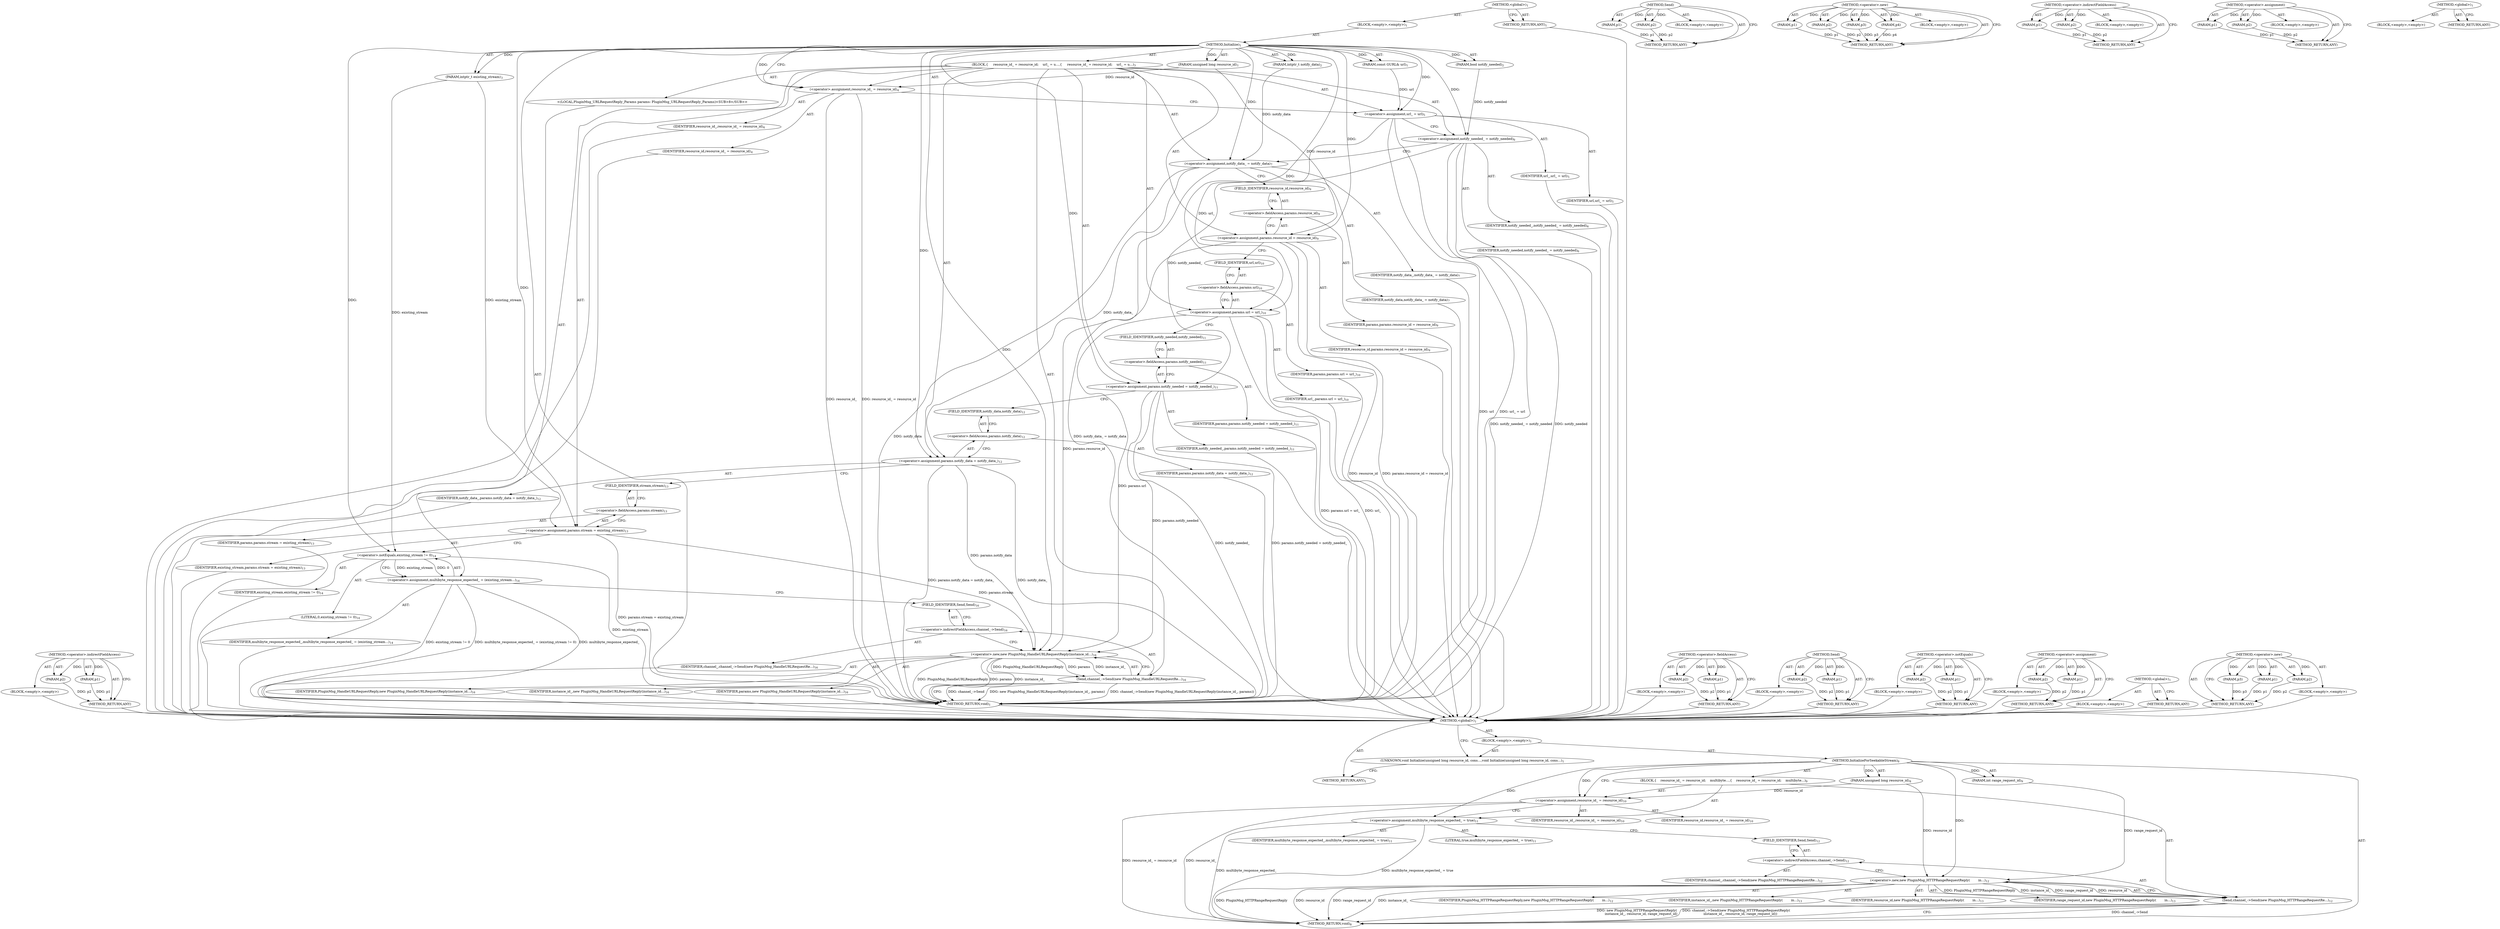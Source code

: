 digraph "&lt;global&gt;" {
vulnerable_115 [label=<(METHOD,&lt;operator&gt;.indirectFieldAccess)>];
vulnerable_116 [label=<(PARAM,p1)>];
vulnerable_117 [label=<(PARAM,p2)>];
vulnerable_118 [label=<(BLOCK,&lt;empty&gt;,&lt;empty&gt;)>];
vulnerable_119 [label=<(METHOD_RETURN,ANY)>];
vulnerable_6 [label=<(METHOD,&lt;global&gt;)<SUB>1</SUB>>];
vulnerable_7 [label=<(BLOCK,&lt;empty&gt;,&lt;empty&gt;)<SUB>1</SUB>>];
vulnerable_8 [label=<(METHOD,Initialize)<SUB>1</SUB>>];
vulnerable_9 [label=<(PARAM,unsigned long resource_id)<SUB>1</SUB>>];
vulnerable_10 [label=<(PARAM,const GURL&amp; url)<SUB>1</SUB>>];
vulnerable_11 [label=<(PARAM,bool notify_needed)<SUB>2</SUB>>];
vulnerable_12 [label=<(PARAM,intptr_t notify_data)<SUB>2</SUB>>];
vulnerable_13 [label=<(PARAM,intptr_t existing_stream)<SUB>3</SUB>>];
vulnerable_14 [label=<(BLOCK,{
     resource_id_ = resource_id;
    url_ = u...,{
     resource_id_ = resource_id;
    url_ = u...)<SUB>3</SUB>>];
vulnerable_15 [label=<(&lt;operator&gt;.assignment,resource_id_ = resource_id)<SUB>4</SUB>>];
vulnerable_16 [label=<(IDENTIFIER,resource_id_,resource_id_ = resource_id)<SUB>4</SUB>>];
vulnerable_17 [label=<(IDENTIFIER,resource_id,resource_id_ = resource_id)<SUB>4</SUB>>];
vulnerable_18 [label=<(&lt;operator&gt;.assignment,url_ = url)<SUB>5</SUB>>];
vulnerable_19 [label=<(IDENTIFIER,url_,url_ = url)<SUB>5</SUB>>];
vulnerable_20 [label=<(IDENTIFIER,url,url_ = url)<SUB>5</SUB>>];
vulnerable_21 [label=<(&lt;operator&gt;.assignment,notify_needed_ = notify_needed)<SUB>6</SUB>>];
vulnerable_22 [label=<(IDENTIFIER,notify_needed_,notify_needed_ = notify_needed)<SUB>6</SUB>>];
vulnerable_23 [label=<(IDENTIFIER,notify_needed,notify_needed_ = notify_needed)<SUB>6</SUB>>];
vulnerable_24 [label=<(&lt;operator&gt;.assignment,notify_data_ = notify_data)<SUB>7</SUB>>];
vulnerable_25 [label=<(IDENTIFIER,notify_data_,notify_data_ = notify_data)<SUB>7</SUB>>];
vulnerable_26 [label=<(IDENTIFIER,notify_data,notify_data_ = notify_data)<SUB>7</SUB>>];
vulnerable_27 [label="<(LOCAL,PluginMsg_URLRequestReply_Params params: PluginMsg_URLRequestReply_Params)<SUB>8</SUB>>"];
vulnerable_28 [label=<(&lt;operator&gt;.assignment,params.resource_id = resource_id)<SUB>9</SUB>>];
vulnerable_29 [label=<(&lt;operator&gt;.fieldAccess,params.resource_id)<SUB>9</SUB>>];
vulnerable_30 [label=<(IDENTIFIER,params,params.resource_id = resource_id)<SUB>9</SUB>>];
vulnerable_31 [label=<(FIELD_IDENTIFIER,resource_id,resource_id)<SUB>9</SUB>>];
vulnerable_32 [label=<(IDENTIFIER,resource_id,params.resource_id = resource_id)<SUB>9</SUB>>];
vulnerable_33 [label=<(&lt;operator&gt;.assignment,params.url = url_)<SUB>10</SUB>>];
vulnerable_34 [label=<(&lt;operator&gt;.fieldAccess,params.url)<SUB>10</SUB>>];
vulnerable_35 [label=<(IDENTIFIER,params,params.url = url_)<SUB>10</SUB>>];
vulnerable_36 [label=<(FIELD_IDENTIFIER,url,url)<SUB>10</SUB>>];
vulnerable_37 [label=<(IDENTIFIER,url_,params.url = url_)<SUB>10</SUB>>];
vulnerable_38 [label=<(&lt;operator&gt;.assignment,params.notify_needed = notify_needed_)<SUB>11</SUB>>];
vulnerable_39 [label=<(&lt;operator&gt;.fieldAccess,params.notify_needed)<SUB>11</SUB>>];
vulnerable_40 [label=<(IDENTIFIER,params,params.notify_needed = notify_needed_)<SUB>11</SUB>>];
vulnerable_41 [label=<(FIELD_IDENTIFIER,notify_needed,notify_needed)<SUB>11</SUB>>];
vulnerable_42 [label=<(IDENTIFIER,notify_needed_,params.notify_needed = notify_needed_)<SUB>11</SUB>>];
vulnerable_43 [label=<(&lt;operator&gt;.assignment,params.notify_data = notify_data_)<SUB>12</SUB>>];
vulnerable_44 [label=<(&lt;operator&gt;.fieldAccess,params.notify_data)<SUB>12</SUB>>];
vulnerable_45 [label=<(IDENTIFIER,params,params.notify_data = notify_data_)<SUB>12</SUB>>];
vulnerable_46 [label=<(FIELD_IDENTIFIER,notify_data,notify_data)<SUB>12</SUB>>];
vulnerable_47 [label=<(IDENTIFIER,notify_data_,params.notify_data = notify_data_)<SUB>12</SUB>>];
vulnerable_48 [label=<(&lt;operator&gt;.assignment,params.stream = existing_stream)<SUB>13</SUB>>];
vulnerable_49 [label=<(&lt;operator&gt;.fieldAccess,params.stream)<SUB>13</SUB>>];
vulnerable_50 [label=<(IDENTIFIER,params,params.stream = existing_stream)<SUB>13</SUB>>];
vulnerable_51 [label=<(FIELD_IDENTIFIER,stream,stream)<SUB>13</SUB>>];
vulnerable_52 [label=<(IDENTIFIER,existing_stream,params.stream = existing_stream)<SUB>13</SUB>>];
vulnerable_53 [label=<(&lt;operator&gt;.assignment,multibyte_response_expected_ = (existing_stream...)<SUB>14</SUB>>];
vulnerable_54 [label=<(IDENTIFIER,multibyte_response_expected_,multibyte_response_expected_ = (existing_stream...)<SUB>14</SUB>>];
vulnerable_55 [label=<(&lt;operator&gt;.notEquals,existing_stream != 0)<SUB>14</SUB>>];
vulnerable_56 [label=<(IDENTIFIER,existing_stream,existing_stream != 0)<SUB>14</SUB>>];
vulnerable_57 [label=<(LITERAL,0,existing_stream != 0)<SUB>14</SUB>>];
vulnerable_58 [label=<(Send,channel_-&gt;Send(new PluginMsg_HandleURLRequestRe...)<SUB>16</SUB>>];
vulnerable_59 [label=<(&lt;operator&gt;.indirectFieldAccess,channel_-&gt;Send)<SUB>16</SUB>>];
vulnerable_60 [label=<(IDENTIFIER,channel_,channel_-&gt;Send(new PluginMsg_HandleURLRequestRe...)<SUB>16</SUB>>];
vulnerable_61 [label=<(FIELD_IDENTIFIER,Send,Send)<SUB>16</SUB>>];
vulnerable_62 [label=<(&lt;operator&gt;.new,new PluginMsg_HandleURLRequestReply(instance_id...)<SUB>16</SUB>>];
vulnerable_63 [label=<(IDENTIFIER,PluginMsg_HandleURLRequestReply,new PluginMsg_HandleURLRequestReply(instance_id...)<SUB>16</SUB>>];
vulnerable_64 [label=<(IDENTIFIER,instance_id_,new PluginMsg_HandleURLRequestReply(instance_id...)<SUB>16</SUB>>];
vulnerable_65 [label=<(IDENTIFIER,params,new PluginMsg_HandleURLRequestReply(instance_id...)<SUB>16</SUB>>];
vulnerable_66 [label=<(METHOD_RETURN,void)<SUB>1</SUB>>];
vulnerable_68 [label=<(METHOD_RETURN,ANY)<SUB>1</SUB>>];
vulnerable_100 [label=<(METHOD,&lt;operator&gt;.fieldAccess)>];
vulnerable_101 [label=<(PARAM,p1)>];
vulnerable_102 [label=<(PARAM,p2)>];
vulnerable_103 [label=<(BLOCK,&lt;empty&gt;,&lt;empty&gt;)>];
vulnerable_104 [label=<(METHOD_RETURN,ANY)>];
vulnerable_110 [label=<(METHOD,Send)>];
vulnerable_111 [label=<(PARAM,p1)>];
vulnerable_112 [label=<(PARAM,p2)>];
vulnerable_113 [label=<(BLOCK,&lt;empty&gt;,&lt;empty&gt;)>];
vulnerable_114 [label=<(METHOD_RETURN,ANY)>];
vulnerable_105 [label=<(METHOD,&lt;operator&gt;.notEquals)>];
vulnerable_106 [label=<(PARAM,p1)>];
vulnerable_107 [label=<(PARAM,p2)>];
vulnerable_108 [label=<(BLOCK,&lt;empty&gt;,&lt;empty&gt;)>];
vulnerable_109 [label=<(METHOD_RETURN,ANY)>];
vulnerable_95 [label=<(METHOD,&lt;operator&gt;.assignment)>];
vulnerable_96 [label=<(PARAM,p1)>];
vulnerable_97 [label=<(PARAM,p2)>];
vulnerable_98 [label=<(BLOCK,&lt;empty&gt;,&lt;empty&gt;)>];
vulnerable_99 [label=<(METHOD_RETURN,ANY)>];
vulnerable_89 [label=<(METHOD,&lt;global&gt;)<SUB>1</SUB>>];
vulnerable_90 [label=<(BLOCK,&lt;empty&gt;,&lt;empty&gt;)>];
vulnerable_91 [label=<(METHOD_RETURN,ANY)>];
vulnerable_120 [label=<(METHOD,&lt;operator&gt;.new)>];
vulnerable_121 [label=<(PARAM,p1)>];
vulnerable_122 [label=<(PARAM,p2)>];
vulnerable_123 [label=<(PARAM,p3)>];
vulnerable_124 [label=<(BLOCK,&lt;empty&gt;,&lt;empty&gt;)>];
vulnerable_125 [label=<(METHOD_RETURN,ANY)>];
fixed_6 [label=<(METHOD,&lt;global&gt;)<SUB>1</SUB>>];
fixed_7 [label=<(BLOCK,&lt;empty&gt;,&lt;empty&gt;)<SUB>1</SUB>>];
fixed_8 [label=<(UNKNOWN,void Initialize(unsigned long resource_id, cons...,void Initialize(unsigned long resource_id, cons...)<SUB>1</SUB>>];
fixed_9 [label=<(METHOD,InitializeForSeekableStream)<SUB>8</SUB>>];
fixed_10 [label=<(PARAM,unsigned long resource_id)<SUB>8</SUB>>];
fixed_11 [label=<(PARAM,int range_request_id)<SUB>9</SUB>>];
fixed_12 [label=<(BLOCK,{
    resource_id_ = resource_id;
    multibyte...,{
    resource_id_ = resource_id;
    multibyte...)<SUB>9</SUB>>];
fixed_13 [label=<(&lt;operator&gt;.assignment,resource_id_ = resource_id)<SUB>10</SUB>>];
fixed_14 [label=<(IDENTIFIER,resource_id_,resource_id_ = resource_id)<SUB>10</SUB>>];
fixed_15 [label=<(IDENTIFIER,resource_id,resource_id_ = resource_id)<SUB>10</SUB>>];
fixed_16 [label=<(&lt;operator&gt;.assignment,multibyte_response_expected_ = true)<SUB>11</SUB>>];
fixed_17 [label=<(IDENTIFIER,multibyte_response_expected_,multibyte_response_expected_ = true)<SUB>11</SUB>>];
fixed_18 [label=<(LITERAL,true,multibyte_response_expected_ = true)<SUB>11</SUB>>];
fixed_19 [label=<(Send,channel_-&gt;Send(new PluginMsg_HTTPRangeRequestRe...)<SUB>12</SUB>>];
fixed_20 [label=<(&lt;operator&gt;.indirectFieldAccess,channel_-&gt;Send)<SUB>12</SUB>>];
fixed_21 [label=<(IDENTIFIER,channel_,channel_-&gt;Send(new PluginMsg_HTTPRangeRequestRe...)<SUB>12</SUB>>];
fixed_22 [label=<(FIELD_IDENTIFIER,Send,Send)<SUB>12</SUB>>];
fixed_23 [label=<(&lt;operator&gt;.new,new PluginMsg_HTTPRangeRequestReply(
        in...)<SUB>12</SUB>>];
fixed_24 [label=<(IDENTIFIER,PluginMsg_HTTPRangeRequestReply,new PluginMsg_HTTPRangeRequestReply(
        in...)<SUB>12</SUB>>];
fixed_25 [label=<(IDENTIFIER,instance_id_,new PluginMsg_HTTPRangeRequestReply(
        in...)<SUB>13</SUB>>];
fixed_26 [label=<(IDENTIFIER,resource_id,new PluginMsg_HTTPRangeRequestReply(
        in...)<SUB>13</SUB>>];
fixed_27 [label=<(IDENTIFIER,range_request_id,new PluginMsg_HTTPRangeRequestReply(
        in...)<SUB>13</SUB>>];
fixed_28 [label=<(METHOD_RETURN,void)<SUB>8</SUB>>];
fixed_30 [label=<(METHOD_RETURN,ANY)<SUB>1</SUB>>];
fixed_56 [label=<(METHOD,Send)>];
fixed_57 [label=<(PARAM,p1)>];
fixed_58 [label=<(PARAM,p2)>];
fixed_59 [label=<(BLOCK,&lt;empty&gt;,&lt;empty&gt;)>];
fixed_60 [label=<(METHOD_RETURN,ANY)>];
fixed_66 [label=<(METHOD,&lt;operator&gt;.new)>];
fixed_67 [label=<(PARAM,p1)>];
fixed_68 [label=<(PARAM,p2)>];
fixed_69 [label=<(PARAM,p3)>];
fixed_70 [label=<(PARAM,p4)>];
fixed_71 [label=<(BLOCK,&lt;empty&gt;,&lt;empty&gt;)>];
fixed_72 [label=<(METHOD_RETURN,ANY)>];
fixed_61 [label=<(METHOD,&lt;operator&gt;.indirectFieldAccess)>];
fixed_62 [label=<(PARAM,p1)>];
fixed_63 [label=<(PARAM,p2)>];
fixed_64 [label=<(BLOCK,&lt;empty&gt;,&lt;empty&gt;)>];
fixed_65 [label=<(METHOD_RETURN,ANY)>];
fixed_51 [label=<(METHOD,&lt;operator&gt;.assignment)>];
fixed_52 [label=<(PARAM,p1)>];
fixed_53 [label=<(PARAM,p2)>];
fixed_54 [label=<(BLOCK,&lt;empty&gt;,&lt;empty&gt;)>];
fixed_55 [label=<(METHOD_RETURN,ANY)>];
fixed_45 [label=<(METHOD,&lt;global&gt;)<SUB>1</SUB>>];
fixed_46 [label=<(BLOCK,&lt;empty&gt;,&lt;empty&gt;)>];
fixed_47 [label=<(METHOD_RETURN,ANY)>];
vulnerable_115 -> vulnerable_116  [key=0, label="AST: "];
vulnerable_115 -> vulnerable_116  [key=1, label="DDG: "];
vulnerable_115 -> vulnerable_118  [key=0, label="AST: "];
vulnerable_115 -> vulnerable_117  [key=0, label="AST: "];
vulnerable_115 -> vulnerable_117  [key=1, label="DDG: "];
vulnerable_115 -> vulnerable_119  [key=0, label="AST: "];
vulnerable_115 -> vulnerable_119  [key=1, label="CFG: "];
vulnerable_116 -> vulnerable_119  [key=0, label="DDG: p1"];
vulnerable_117 -> vulnerable_119  [key=0, label="DDG: p2"];
vulnerable_118 -> fixed_6  [key=0];
vulnerable_119 -> fixed_6  [key=0];
vulnerable_6 -> vulnerable_7  [key=0, label="AST: "];
vulnerable_6 -> vulnerable_68  [key=0, label="AST: "];
vulnerable_6 -> vulnerable_68  [key=1, label="CFG: "];
vulnerable_7 -> vulnerable_8  [key=0, label="AST: "];
vulnerable_8 -> vulnerable_9  [key=0, label="AST: "];
vulnerable_8 -> vulnerable_9  [key=1, label="DDG: "];
vulnerable_8 -> vulnerable_10  [key=0, label="AST: "];
vulnerable_8 -> vulnerable_10  [key=1, label="DDG: "];
vulnerable_8 -> vulnerable_11  [key=0, label="AST: "];
vulnerable_8 -> vulnerable_11  [key=1, label="DDG: "];
vulnerable_8 -> vulnerable_12  [key=0, label="AST: "];
vulnerable_8 -> vulnerable_12  [key=1, label="DDG: "];
vulnerable_8 -> vulnerable_13  [key=0, label="AST: "];
vulnerable_8 -> vulnerable_13  [key=1, label="DDG: "];
vulnerable_8 -> vulnerable_14  [key=0, label="AST: "];
vulnerable_8 -> vulnerable_66  [key=0, label="AST: "];
vulnerable_8 -> vulnerable_15  [key=0, label="CFG: "];
vulnerable_8 -> vulnerable_15  [key=1, label="DDG: "];
vulnerable_8 -> vulnerable_18  [key=0, label="DDG: "];
vulnerable_8 -> vulnerable_21  [key=0, label="DDG: "];
vulnerable_8 -> vulnerable_24  [key=0, label="DDG: "];
vulnerable_8 -> vulnerable_28  [key=0, label="DDG: "];
vulnerable_8 -> vulnerable_33  [key=0, label="DDG: "];
vulnerable_8 -> vulnerable_38  [key=0, label="DDG: "];
vulnerable_8 -> vulnerable_43  [key=0, label="DDG: "];
vulnerable_8 -> vulnerable_48  [key=0, label="DDG: "];
vulnerable_8 -> vulnerable_55  [key=0, label="DDG: "];
vulnerable_8 -> vulnerable_62  [key=0, label="DDG: "];
vulnerable_9 -> vulnerable_15  [key=0, label="DDG: resource_id"];
vulnerable_9 -> vulnerable_28  [key=0, label="DDG: resource_id"];
vulnerable_10 -> vulnerable_18  [key=0, label="DDG: url"];
vulnerable_11 -> vulnerable_21  [key=0, label="DDG: notify_needed"];
vulnerable_12 -> vulnerable_24  [key=0, label="DDG: notify_data"];
vulnerable_13 -> vulnerable_48  [key=0, label="DDG: existing_stream"];
vulnerable_13 -> vulnerable_55  [key=0, label="DDG: existing_stream"];
vulnerable_14 -> vulnerable_15  [key=0, label="AST: "];
vulnerable_14 -> vulnerable_18  [key=0, label="AST: "];
vulnerable_14 -> vulnerable_21  [key=0, label="AST: "];
vulnerable_14 -> vulnerable_24  [key=0, label="AST: "];
vulnerable_14 -> vulnerable_27  [key=0, label="AST: "];
vulnerable_14 -> vulnerable_28  [key=0, label="AST: "];
vulnerable_14 -> vulnerable_33  [key=0, label="AST: "];
vulnerable_14 -> vulnerable_38  [key=0, label="AST: "];
vulnerable_14 -> vulnerable_43  [key=0, label="AST: "];
vulnerable_14 -> vulnerable_48  [key=0, label="AST: "];
vulnerable_14 -> vulnerable_53  [key=0, label="AST: "];
vulnerable_14 -> vulnerable_58  [key=0, label="AST: "];
vulnerable_15 -> vulnerable_16  [key=0, label="AST: "];
vulnerable_15 -> vulnerable_17  [key=0, label="AST: "];
vulnerable_15 -> vulnerable_18  [key=0, label="CFG: "];
vulnerable_15 -> vulnerable_66  [key=0, label="DDG: resource_id_ = resource_id"];
vulnerable_15 -> vulnerable_66  [key=1, label="DDG: resource_id_"];
vulnerable_16 -> fixed_6  [key=0];
vulnerable_17 -> fixed_6  [key=0];
vulnerable_18 -> vulnerable_19  [key=0, label="AST: "];
vulnerable_18 -> vulnerable_20  [key=0, label="AST: "];
vulnerable_18 -> vulnerable_21  [key=0, label="CFG: "];
vulnerable_18 -> vulnerable_66  [key=0, label="DDG: url"];
vulnerable_18 -> vulnerable_66  [key=1, label="DDG: url_ = url"];
vulnerable_18 -> vulnerable_33  [key=0, label="DDG: url_"];
vulnerable_19 -> fixed_6  [key=0];
vulnerable_20 -> fixed_6  [key=0];
vulnerable_21 -> vulnerable_22  [key=0, label="AST: "];
vulnerable_21 -> vulnerable_23  [key=0, label="AST: "];
vulnerable_21 -> vulnerable_24  [key=0, label="CFG: "];
vulnerable_21 -> vulnerable_66  [key=0, label="DDG: notify_needed"];
vulnerable_21 -> vulnerable_66  [key=1, label="DDG: notify_needed_ = notify_needed"];
vulnerable_21 -> vulnerable_38  [key=0, label="DDG: notify_needed_"];
vulnerable_22 -> fixed_6  [key=0];
vulnerable_23 -> fixed_6  [key=0];
vulnerable_24 -> vulnerable_25  [key=0, label="AST: "];
vulnerable_24 -> vulnerable_26  [key=0, label="AST: "];
vulnerable_24 -> vulnerable_31  [key=0, label="CFG: "];
vulnerable_24 -> vulnerable_66  [key=0, label="DDG: notify_data"];
vulnerable_24 -> vulnerable_66  [key=1, label="DDG: notify_data_ = notify_data"];
vulnerable_24 -> vulnerable_43  [key=0, label="DDG: notify_data_"];
vulnerable_25 -> fixed_6  [key=0];
vulnerable_26 -> fixed_6  [key=0];
vulnerable_27 -> fixed_6  [key=0];
vulnerable_28 -> vulnerable_29  [key=0, label="AST: "];
vulnerable_28 -> vulnerable_32  [key=0, label="AST: "];
vulnerable_28 -> vulnerable_36  [key=0, label="CFG: "];
vulnerable_28 -> vulnerable_66  [key=0, label="DDG: resource_id"];
vulnerable_28 -> vulnerable_66  [key=1, label="DDG: params.resource_id = resource_id"];
vulnerable_28 -> vulnerable_62  [key=0, label="DDG: params.resource_id"];
vulnerable_29 -> vulnerable_30  [key=0, label="AST: "];
vulnerable_29 -> vulnerable_31  [key=0, label="AST: "];
vulnerable_29 -> vulnerable_28  [key=0, label="CFG: "];
vulnerable_30 -> fixed_6  [key=0];
vulnerable_31 -> vulnerable_29  [key=0, label="CFG: "];
vulnerable_32 -> fixed_6  [key=0];
vulnerable_33 -> vulnerable_34  [key=0, label="AST: "];
vulnerable_33 -> vulnerable_37  [key=0, label="AST: "];
vulnerable_33 -> vulnerable_41  [key=0, label="CFG: "];
vulnerable_33 -> vulnerable_66  [key=0, label="DDG: url_"];
vulnerable_33 -> vulnerable_66  [key=1, label="DDG: params.url = url_"];
vulnerable_33 -> vulnerable_62  [key=0, label="DDG: params.url"];
vulnerable_34 -> vulnerable_35  [key=0, label="AST: "];
vulnerable_34 -> vulnerable_36  [key=0, label="AST: "];
vulnerable_34 -> vulnerable_33  [key=0, label="CFG: "];
vulnerable_35 -> fixed_6  [key=0];
vulnerable_36 -> vulnerable_34  [key=0, label="CFG: "];
vulnerable_37 -> fixed_6  [key=0];
vulnerable_38 -> vulnerable_39  [key=0, label="AST: "];
vulnerable_38 -> vulnerable_42  [key=0, label="AST: "];
vulnerable_38 -> vulnerable_46  [key=0, label="CFG: "];
vulnerable_38 -> vulnerable_66  [key=0, label="DDG: notify_needed_"];
vulnerable_38 -> vulnerable_66  [key=1, label="DDG: params.notify_needed = notify_needed_"];
vulnerable_38 -> vulnerable_62  [key=0, label="DDG: params.notify_needed"];
vulnerable_39 -> vulnerable_40  [key=0, label="AST: "];
vulnerable_39 -> vulnerable_41  [key=0, label="AST: "];
vulnerable_39 -> vulnerable_38  [key=0, label="CFG: "];
vulnerable_40 -> fixed_6  [key=0];
vulnerable_41 -> vulnerable_39  [key=0, label="CFG: "];
vulnerable_42 -> fixed_6  [key=0];
vulnerable_43 -> vulnerable_44  [key=0, label="AST: "];
vulnerable_43 -> vulnerable_47  [key=0, label="AST: "];
vulnerable_43 -> vulnerable_51  [key=0, label="CFG: "];
vulnerable_43 -> vulnerable_66  [key=0, label="DDG: notify_data_"];
vulnerable_43 -> vulnerable_66  [key=1, label="DDG: params.notify_data = notify_data_"];
vulnerable_43 -> vulnerable_62  [key=0, label="DDG: params.notify_data"];
vulnerable_44 -> vulnerable_45  [key=0, label="AST: "];
vulnerable_44 -> vulnerable_46  [key=0, label="AST: "];
vulnerable_44 -> vulnerable_43  [key=0, label="CFG: "];
vulnerable_45 -> fixed_6  [key=0];
vulnerable_46 -> vulnerable_44  [key=0, label="CFG: "];
vulnerable_47 -> fixed_6  [key=0];
vulnerable_48 -> vulnerable_49  [key=0, label="AST: "];
vulnerable_48 -> vulnerable_52  [key=0, label="AST: "];
vulnerable_48 -> vulnerable_55  [key=0, label="CFG: "];
vulnerable_48 -> vulnerable_66  [key=0, label="DDG: params.stream = existing_stream"];
vulnerable_48 -> vulnerable_62  [key=0, label="DDG: params.stream"];
vulnerable_49 -> vulnerable_50  [key=0, label="AST: "];
vulnerable_49 -> vulnerable_51  [key=0, label="AST: "];
vulnerable_49 -> vulnerable_48  [key=0, label="CFG: "];
vulnerable_50 -> fixed_6  [key=0];
vulnerable_51 -> vulnerable_49  [key=0, label="CFG: "];
vulnerable_52 -> fixed_6  [key=0];
vulnerable_53 -> vulnerable_54  [key=0, label="AST: "];
vulnerable_53 -> vulnerable_55  [key=0, label="AST: "];
vulnerable_53 -> vulnerable_61  [key=0, label="CFG: "];
vulnerable_53 -> vulnerable_66  [key=0, label="DDG: existing_stream != 0"];
vulnerable_53 -> vulnerable_66  [key=1, label="DDG: multibyte_response_expected_ = (existing_stream != 0)"];
vulnerable_53 -> vulnerable_66  [key=2, label="DDG: multibyte_response_expected_"];
vulnerable_54 -> fixed_6  [key=0];
vulnerable_55 -> vulnerable_56  [key=0, label="AST: "];
vulnerable_55 -> vulnerable_57  [key=0, label="AST: "];
vulnerable_55 -> vulnerable_53  [key=0, label="CFG: "];
vulnerable_55 -> vulnerable_53  [key=1, label="DDG: existing_stream"];
vulnerable_55 -> vulnerable_53  [key=2, label="DDG: 0"];
vulnerable_55 -> vulnerable_66  [key=0, label="DDG: existing_stream"];
vulnerable_56 -> fixed_6  [key=0];
vulnerable_57 -> fixed_6  [key=0];
vulnerable_58 -> vulnerable_59  [key=0, label="AST: "];
vulnerable_58 -> vulnerable_62  [key=0, label="AST: "];
vulnerable_58 -> vulnerable_66  [key=0, label="CFG: "];
vulnerable_58 -> vulnerable_66  [key=1, label="DDG: channel_-&gt;Send"];
vulnerable_58 -> vulnerable_66  [key=2, label="DDG: new PluginMsg_HandleURLRequestReply(instance_id_, params)"];
vulnerable_58 -> vulnerable_66  [key=3, label="DDG: channel_-&gt;Send(new PluginMsg_HandleURLRequestReply(instance_id_, params))"];
vulnerable_59 -> vulnerable_60  [key=0, label="AST: "];
vulnerable_59 -> vulnerable_61  [key=0, label="AST: "];
vulnerable_59 -> vulnerable_62  [key=0, label="CFG: "];
vulnerable_60 -> fixed_6  [key=0];
vulnerable_61 -> vulnerable_59  [key=0, label="CFG: "];
vulnerable_62 -> vulnerable_63  [key=0, label="AST: "];
vulnerable_62 -> vulnerable_64  [key=0, label="AST: "];
vulnerable_62 -> vulnerable_65  [key=0, label="AST: "];
vulnerable_62 -> vulnerable_58  [key=0, label="CFG: "];
vulnerable_62 -> vulnerable_58  [key=1, label="DDG: PluginMsg_HandleURLRequestReply"];
vulnerable_62 -> vulnerable_58  [key=2, label="DDG: instance_id_"];
vulnerable_62 -> vulnerable_58  [key=3, label="DDG: params"];
vulnerable_62 -> vulnerable_66  [key=0, label="DDG: PluginMsg_HandleURLRequestReply"];
vulnerable_62 -> vulnerable_66  [key=1, label="DDG: params"];
vulnerable_62 -> vulnerable_66  [key=2, label="DDG: instance_id_"];
vulnerable_63 -> fixed_6  [key=0];
vulnerable_64 -> fixed_6  [key=0];
vulnerable_65 -> fixed_6  [key=0];
vulnerable_66 -> fixed_6  [key=0];
vulnerable_68 -> fixed_6  [key=0];
vulnerable_100 -> vulnerable_101  [key=0, label="AST: "];
vulnerable_100 -> vulnerable_101  [key=1, label="DDG: "];
vulnerable_100 -> vulnerable_103  [key=0, label="AST: "];
vulnerable_100 -> vulnerable_102  [key=0, label="AST: "];
vulnerable_100 -> vulnerable_102  [key=1, label="DDG: "];
vulnerable_100 -> vulnerable_104  [key=0, label="AST: "];
vulnerable_100 -> vulnerable_104  [key=1, label="CFG: "];
vulnerable_101 -> vulnerable_104  [key=0, label="DDG: p1"];
vulnerable_102 -> vulnerable_104  [key=0, label="DDG: p2"];
vulnerable_103 -> fixed_6  [key=0];
vulnerable_104 -> fixed_6  [key=0];
vulnerable_110 -> vulnerable_111  [key=0, label="AST: "];
vulnerable_110 -> vulnerable_111  [key=1, label="DDG: "];
vulnerable_110 -> vulnerable_113  [key=0, label="AST: "];
vulnerable_110 -> vulnerable_112  [key=0, label="AST: "];
vulnerable_110 -> vulnerable_112  [key=1, label="DDG: "];
vulnerable_110 -> vulnerable_114  [key=0, label="AST: "];
vulnerable_110 -> vulnerable_114  [key=1, label="CFG: "];
vulnerable_111 -> vulnerable_114  [key=0, label="DDG: p1"];
vulnerable_112 -> vulnerable_114  [key=0, label="DDG: p2"];
vulnerable_113 -> fixed_6  [key=0];
vulnerable_114 -> fixed_6  [key=0];
vulnerable_105 -> vulnerable_106  [key=0, label="AST: "];
vulnerable_105 -> vulnerable_106  [key=1, label="DDG: "];
vulnerable_105 -> vulnerable_108  [key=0, label="AST: "];
vulnerable_105 -> vulnerable_107  [key=0, label="AST: "];
vulnerable_105 -> vulnerable_107  [key=1, label="DDG: "];
vulnerable_105 -> vulnerable_109  [key=0, label="AST: "];
vulnerable_105 -> vulnerable_109  [key=1, label="CFG: "];
vulnerable_106 -> vulnerable_109  [key=0, label="DDG: p1"];
vulnerable_107 -> vulnerable_109  [key=0, label="DDG: p2"];
vulnerable_108 -> fixed_6  [key=0];
vulnerable_109 -> fixed_6  [key=0];
vulnerable_95 -> vulnerable_96  [key=0, label="AST: "];
vulnerable_95 -> vulnerable_96  [key=1, label="DDG: "];
vulnerable_95 -> vulnerable_98  [key=0, label="AST: "];
vulnerable_95 -> vulnerable_97  [key=0, label="AST: "];
vulnerable_95 -> vulnerable_97  [key=1, label="DDG: "];
vulnerable_95 -> vulnerable_99  [key=0, label="AST: "];
vulnerable_95 -> vulnerable_99  [key=1, label="CFG: "];
vulnerable_96 -> vulnerable_99  [key=0, label="DDG: p1"];
vulnerable_97 -> vulnerable_99  [key=0, label="DDG: p2"];
vulnerable_98 -> fixed_6  [key=0];
vulnerable_99 -> fixed_6  [key=0];
vulnerable_89 -> vulnerable_90  [key=0, label="AST: "];
vulnerable_89 -> vulnerable_91  [key=0, label="AST: "];
vulnerable_89 -> vulnerable_91  [key=1, label="CFG: "];
vulnerable_90 -> fixed_6  [key=0];
vulnerable_91 -> fixed_6  [key=0];
vulnerable_120 -> vulnerable_121  [key=0, label="AST: "];
vulnerable_120 -> vulnerable_121  [key=1, label="DDG: "];
vulnerable_120 -> vulnerable_124  [key=0, label="AST: "];
vulnerable_120 -> vulnerable_122  [key=0, label="AST: "];
vulnerable_120 -> vulnerable_122  [key=1, label="DDG: "];
vulnerable_120 -> vulnerable_125  [key=0, label="AST: "];
vulnerable_120 -> vulnerable_125  [key=1, label="CFG: "];
vulnerable_120 -> vulnerable_123  [key=0, label="AST: "];
vulnerable_120 -> vulnerable_123  [key=1, label="DDG: "];
vulnerable_121 -> vulnerable_125  [key=0, label="DDG: p1"];
vulnerable_122 -> vulnerable_125  [key=0, label="DDG: p2"];
vulnerable_123 -> vulnerable_125  [key=0, label="DDG: p3"];
vulnerable_124 -> fixed_6  [key=0];
vulnerable_125 -> fixed_6  [key=0];
fixed_6 -> fixed_7  [key=0, label="AST: "];
fixed_6 -> fixed_30  [key=0, label="AST: "];
fixed_6 -> fixed_8  [key=0, label="CFG: "];
fixed_7 -> fixed_8  [key=0, label="AST: "];
fixed_7 -> fixed_9  [key=0, label="AST: "];
fixed_8 -> fixed_30  [key=0, label="CFG: "];
fixed_9 -> fixed_10  [key=0, label="AST: "];
fixed_9 -> fixed_10  [key=1, label="DDG: "];
fixed_9 -> fixed_11  [key=0, label="AST: "];
fixed_9 -> fixed_11  [key=1, label="DDG: "];
fixed_9 -> fixed_12  [key=0, label="AST: "];
fixed_9 -> fixed_28  [key=0, label="AST: "];
fixed_9 -> fixed_13  [key=0, label="CFG: "];
fixed_9 -> fixed_13  [key=1, label="DDG: "];
fixed_9 -> fixed_16  [key=0, label="DDG: "];
fixed_9 -> fixed_23  [key=0, label="DDG: "];
fixed_10 -> fixed_13  [key=0, label="DDG: resource_id"];
fixed_10 -> fixed_23  [key=0, label="DDG: resource_id"];
fixed_11 -> fixed_23  [key=0, label="DDG: range_request_id"];
fixed_12 -> fixed_13  [key=0, label="AST: "];
fixed_12 -> fixed_16  [key=0, label="AST: "];
fixed_12 -> fixed_19  [key=0, label="AST: "];
fixed_13 -> fixed_14  [key=0, label="AST: "];
fixed_13 -> fixed_15  [key=0, label="AST: "];
fixed_13 -> fixed_16  [key=0, label="CFG: "];
fixed_13 -> fixed_28  [key=0, label="DDG: resource_id_ = resource_id"];
fixed_13 -> fixed_28  [key=1, label="DDG: resource_id_"];
fixed_16 -> fixed_17  [key=0, label="AST: "];
fixed_16 -> fixed_18  [key=0, label="AST: "];
fixed_16 -> fixed_22  [key=0, label="CFG: "];
fixed_16 -> fixed_28  [key=0, label="DDG: multibyte_response_expected_ = true"];
fixed_16 -> fixed_28  [key=1, label="DDG: multibyte_response_expected_"];
fixed_19 -> fixed_20  [key=0, label="AST: "];
fixed_19 -> fixed_23  [key=0, label="AST: "];
fixed_19 -> fixed_28  [key=0, label="CFG: "];
fixed_19 -> fixed_28  [key=1, label="DDG: channel_-&gt;Send"];
fixed_19 -> fixed_28  [key=2, label="DDG: new PluginMsg_HTTPRangeRequestReply(
        instance_id_, resource_id, range_request_id)"];
fixed_19 -> fixed_28  [key=3, label="DDG: channel_-&gt;Send(new PluginMsg_HTTPRangeRequestReply(
        instance_id_, resource_id, range_request_id))"];
fixed_20 -> fixed_21  [key=0, label="AST: "];
fixed_20 -> fixed_22  [key=0, label="AST: "];
fixed_20 -> fixed_23  [key=0, label="CFG: "];
fixed_22 -> fixed_20  [key=0, label="CFG: "];
fixed_23 -> fixed_24  [key=0, label="AST: "];
fixed_23 -> fixed_25  [key=0, label="AST: "];
fixed_23 -> fixed_26  [key=0, label="AST: "];
fixed_23 -> fixed_27  [key=0, label="AST: "];
fixed_23 -> fixed_19  [key=0, label="CFG: "];
fixed_23 -> fixed_19  [key=1, label="DDG: PluginMsg_HTTPRangeRequestReply"];
fixed_23 -> fixed_19  [key=2, label="DDG: instance_id_"];
fixed_23 -> fixed_19  [key=3, label="DDG: resource_id"];
fixed_23 -> fixed_19  [key=4, label="DDG: range_request_id"];
fixed_23 -> fixed_28  [key=0, label="DDG: PluginMsg_HTTPRangeRequestReply"];
fixed_23 -> fixed_28  [key=1, label="DDG: resource_id"];
fixed_23 -> fixed_28  [key=2, label="DDG: range_request_id"];
fixed_23 -> fixed_28  [key=3, label="DDG: instance_id_"];
fixed_56 -> fixed_57  [key=0, label="AST: "];
fixed_56 -> fixed_57  [key=1, label="DDG: "];
fixed_56 -> fixed_59  [key=0, label="AST: "];
fixed_56 -> fixed_58  [key=0, label="AST: "];
fixed_56 -> fixed_58  [key=1, label="DDG: "];
fixed_56 -> fixed_60  [key=0, label="AST: "];
fixed_56 -> fixed_60  [key=1, label="CFG: "];
fixed_57 -> fixed_60  [key=0, label="DDG: p1"];
fixed_58 -> fixed_60  [key=0, label="DDG: p2"];
fixed_66 -> fixed_67  [key=0, label="AST: "];
fixed_66 -> fixed_67  [key=1, label="DDG: "];
fixed_66 -> fixed_71  [key=0, label="AST: "];
fixed_66 -> fixed_68  [key=0, label="AST: "];
fixed_66 -> fixed_68  [key=1, label="DDG: "];
fixed_66 -> fixed_72  [key=0, label="AST: "];
fixed_66 -> fixed_72  [key=1, label="CFG: "];
fixed_66 -> fixed_69  [key=0, label="AST: "];
fixed_66 -> fixed_69  [key=1, label="DDG: "];
fixed_66 -> fixed_70  [key=0, label="AST: "];
fixed_66 -> fixed_70  [key=1, label="DDG: "];
fixed_67 -> fixed_72  [key=0, label="DDG: p1"];
fixed_68 -> fixed_72  [key=0, label="DDG: p2"];
fixed_69 -> fixed_72  [key=0, label="DDG: p3"];
fixed_70 -> fixed_72  [key=0, label="DDG: p4"];
fixed_61 -> fixed_62  [key=0, label="AST: "];
fixed_61 -> fixed_62  [key=1, label="DDG: "];
fixed_61 -> fixed_64  [key=0, label="AST: "];
fixed_61 -> fixed_63  [key=0, label="AST: "];
fixed_61 -> fixed_63  [key=1, label="DDG: "];
fixed_61 -> fixed_65  [key=0, label="AST: "];
fixed_61 -> fixed_65  [key=1, label="CFG: "];
fixed_62 -> fixed_65  [key=0, label="DDG: p1"];
fixed_63 -> fixed_65  [key=0, label="DDG: p2"];
fixed_51 -> fixed_52  [key=0, label="AST: "];
fixed_51 -> fixed_52  [key=1, label="DDG: "];
fixed_51 -> fixed_54  [key=0, label="AST: "];
fixed_51 -> fixed_53  [key=0, label="AST: "];
fixed_51 -> fixed_53  [key=1, label="DDG: "];
fixed_51 -> fixed_55  [key=0, label="AST: "];
fixed_51 -> fixed_55  [key=1, label="CFG: "];
fixed_52 -> fixed_55  [key=0, label="DDG: p1"];
fixed_53 -> fixed_55  [key=0, label="DDG: p2"];
fixed_45 -> fixed_46  [key=0, label="AST: "];
fixed_45 -> fixed_47  [key=0, label="AST: "];
fixed_45 -> fixed_47  [key=1, label="CFG: "];
}
